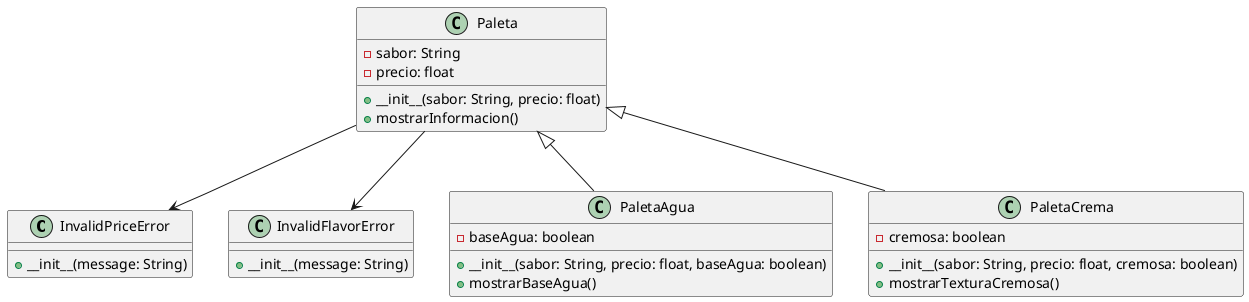 @startuml AIMEP3

class InvalidPriceError {
  + __init__(message: String)
}

class InvalidFlavorError {
  + __init__(message: String)
}

class Paleta {
  - sabor: String
  - precio: float
  + __init__(sabor: String, precio: float)
  + mostrarInformacion()
}

class PaletaAgua {
  - baseAgua: boolean
  + __init__(sabor: String, precio: float, baseAgua: boolean)
  + mostrarBaseAgua()
}

class PaletaCrema {
  - cremosa: boolean
  + __init__(sabor: String, precio: float, cremosa: boolean)
  + mostrarTexturaCremosa()
}

Paleta --> InvalidPriceError 
Paleta --> InvalidFlavorError 
Paleta <|-- PaletaAgua
Paleta <|-- PaletaCrema

@enduml